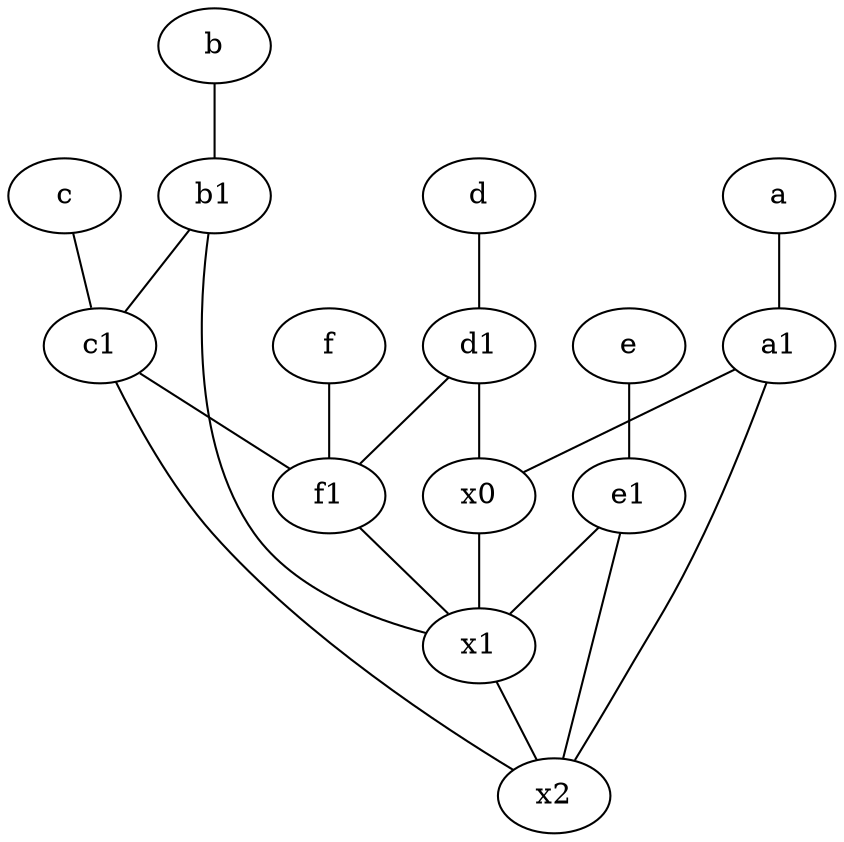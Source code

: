 graph {
	node [labelfontsize=50]
	c [labelfontsize=50 pos="4.5,2!"]
	c1 [labelfontsize=50 pos="4.5,3!"]
	b1 [labelfontsize=50 pos="9,4!"]
	e [labelfontsize=50 pos="7,9!"]
	a [labelfontsize=50 pos="8,2!"]
	d1 [labelfontsize=50 pos="3,5!"]
	f1 [labelfontsize=50 pos="3,8!"]
	x1 [labelfontsize=50]
	e1 [labelfontsize=50 pos="7,7!"]
	x2 [labelfontsize=50]
	x0 [labelfontsize=50]
	b [labelfontsize=50 pos="10,4!"]
	a1 [labelfontsize=50 pos="8,3!"]
	f [labelfontsize=50 pos="3,9!"]
	d [labelfontsize=50 pos="2,5!"]
	f1 -- x1
	b1 -- c1
	a1 -- x2
	f -- f1
	a1 -- x0
	e -- e1
	d1 -- f1
	b1 -- x1
	e1 -- x1
	d -- d1
	x1 -- x2
	c1 -- f1
	d1 -- x0
	b -- b1
	c -- c1
	x0 -- x1
	a -- a1
	c1 -- x2
	e1 -- x2
}

